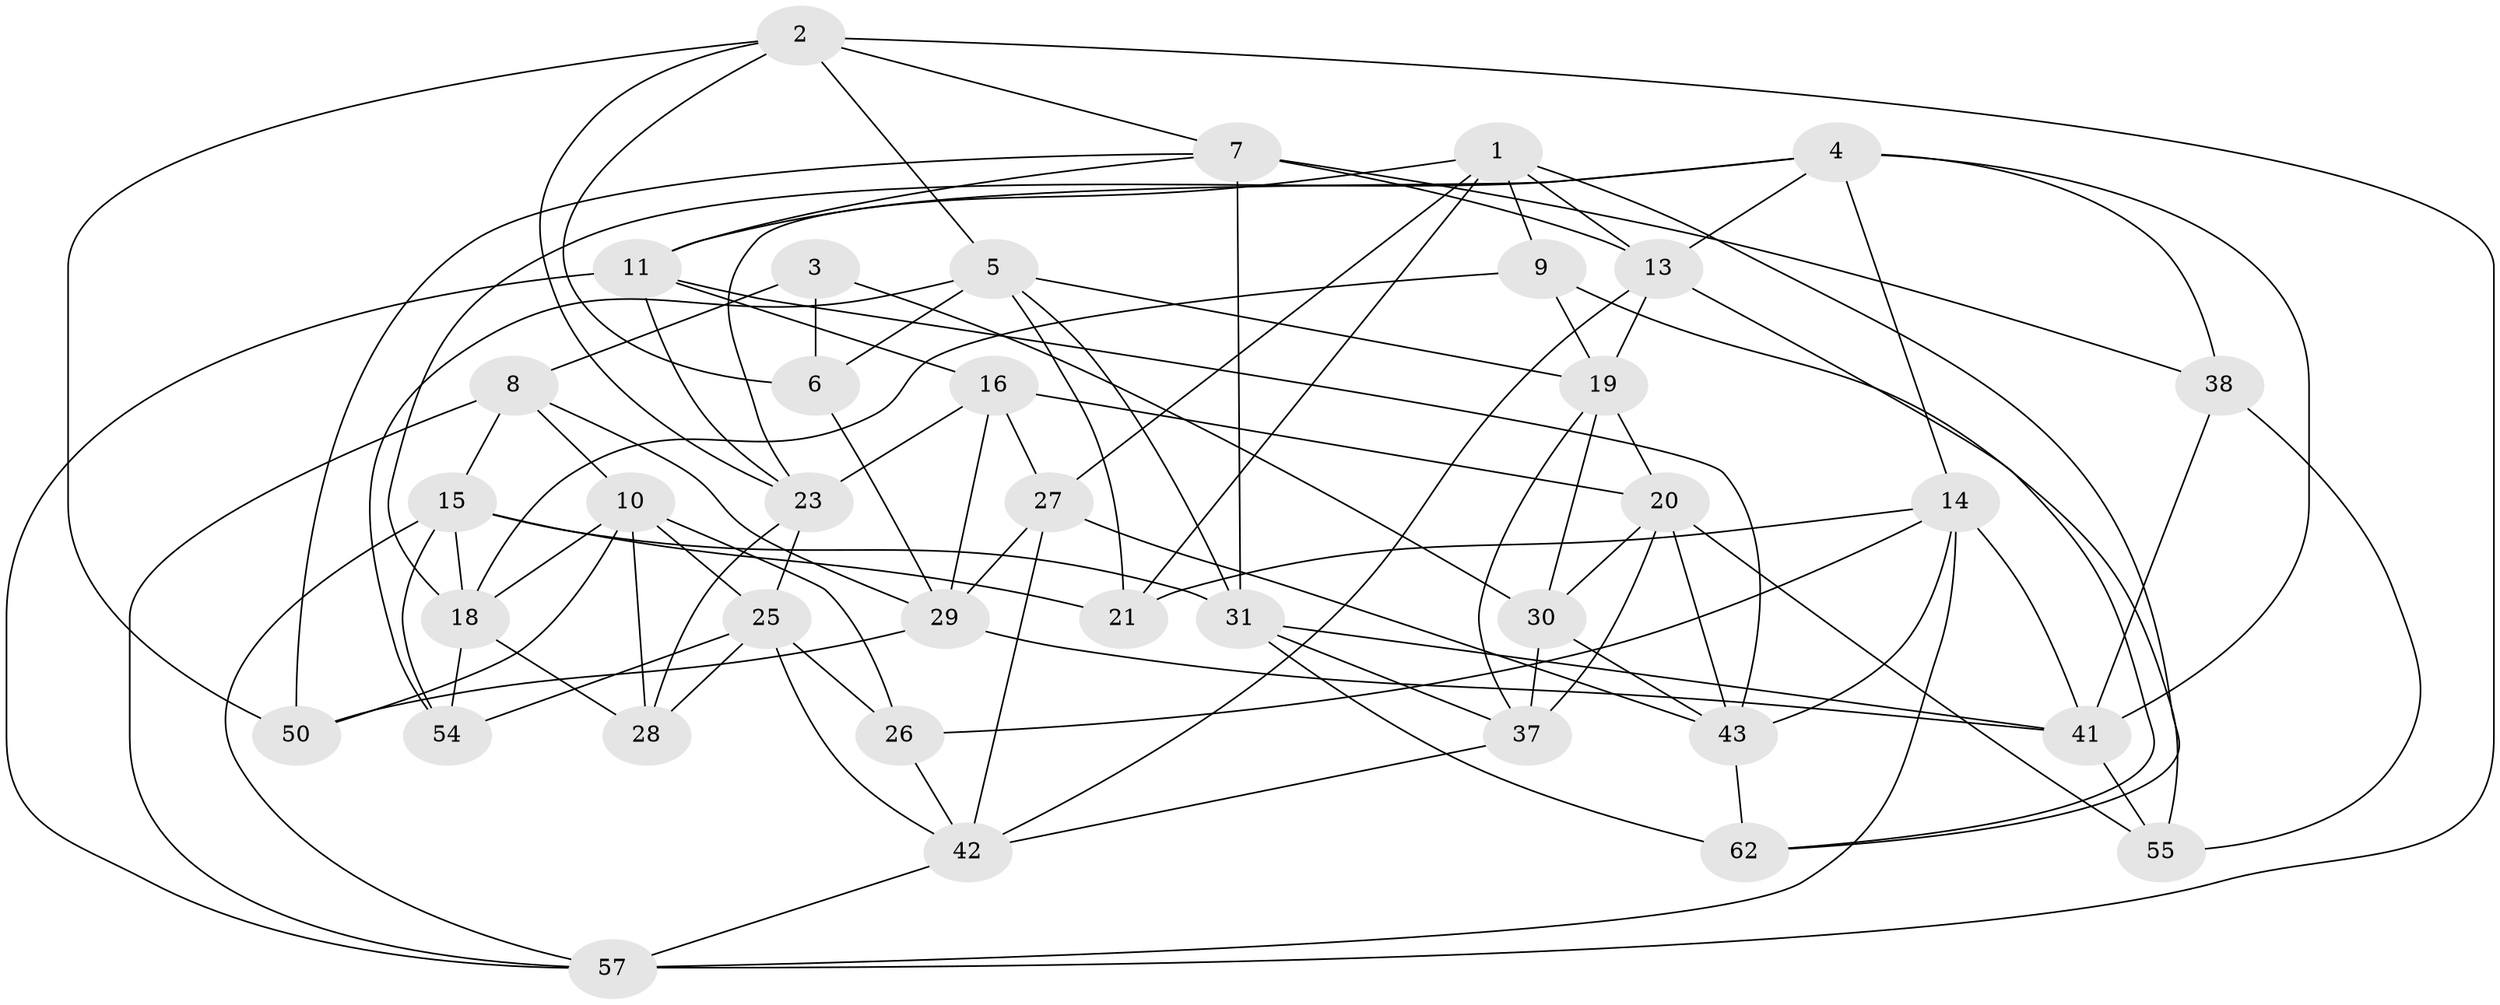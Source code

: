 // original degree distribution, {4: 1.0}
// Generated by graph-tools (version 1.1) at 2025/42/03/06/25 10:42:17]
// undirected, 37 vertices, 97 edges
graph export_dot {
graph [start="1"]
  node [color=gray90,style=filled];
  1 [super="+47"];
  2 [super="+17"];
  3 [super="+46"];
  4 [super="+44"];
  5 [super="+12"];
  6 [super="+35"];
  7 [super="+40"];
  8 [super="+24"];
  9;
  10 [super="+36"];
  11 [super="+56"];
  13 [super="+32"];
  14 [super="+34"];
  15 [super="+48"];
  16 [super="+58"];
  18 [super="+51"];
  19 [super="+22"];
  20 [super="+61"];
  21;
  23 [super="+63"];
  25 [super="+49"];
  26;
  27 [super="+33"];
  28;
  29 [super="+39"];
  30 [super="+64"];
  31 [super="+60"];
  37 [super="+45"];
  38;
  41 [super="+53"];
  42 [super="+52"];
  43 [super="+59"];
  50;
  54;
  55;
  57 [super="+65"];
  62;
  1 -- 62;
  1 -- 11;
  1 -- 13;
  1 -- 9;
  1 -- 21;
  1 -- 27;
  2 -- 57;
  2 -- 7;
  2 -- 6;
  2 -- 50;
  2 -- 5;
  2 -- 23;
  3 -- 6 [weight=3];
  3 -- 8 [weight=2];
  3 -- 30;
  4 -- 41;
  4 -- 38;
  4 -- 18;
  4 -- 13;
  4 -- 23;
  4 -- 14;
  5 -- 21;
  5 -- 6;
  5 -- 31;
  5 -- 54;
  5 -- 19;
  6 -- 29;
  7 -- 38;
  7 -- 50;
  7 -- 13;
  7 -- 31;
  7 -- 11;
  8 -- 10;
  8 -- 57;
  8 -- 29;
  8 -- 15;
  9 -- 55;
  9 -- 19;
  9 -- 18;
  10 -- 26;
  10 -- 50;
  10 -- 25;
  10 -- 28;
  10 -- 18;
  11 -- 43;
  11 -- 16;
  11 -- 57;
  11 -- 23;
  13 -- 62;
  13 -- 42;
  13 -- 19;
  14 -- 26;
  14 -- 21;
  14 -- 57;
  14 -- 43;
  14 -- 41;
  15 -- 54;
  15 -- 18;
  15 -- 57;
  15 -- 31;
  15 -- 21;
  16 -- 29;
  16 -- 27 [weight=2];
  16 -- 20;
  16 -- 23;
  18 -- 28;
  18 -- 54;
  19 -- 30;
  19 -- 20;
  19 -- 37;
  20 -- 37;
  20 -- 55;
  20 -- 43;
  20 -- 30;
  23 -- 25;
  23 -- 28;
  25 -- 42;
  25 -- 54;
  25 -- 26;
  25 -- 28;
  26 -- 42;
  27 -- 29;
  27 -- 43;
  27 -- 42;
  29 -- 50;
  29 -- 41;
  30 -- 37 [weight=2];
  30 -- 43;
  31 -- 41;
  31 -- 62;
  31 -- 37;
  37 -- 42;
  38 -- 55;
  38 -- 41;
  41 -- 55;
  42 -- 57;
  43 -- 62;
}

